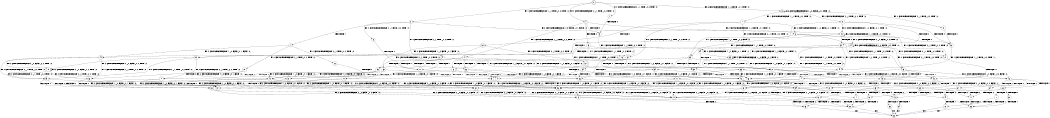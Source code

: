 digraph BCG {
size = "7, 10.5";
center = TRUE;
node [shape = circle];
0 [peripheries = 2];
0 -> 1 [label = "EX !0 !ATOMIC_EXCH_BRANCH (2, +1, TRUE, +0, 2, TRUE) !:0:"];
0 -> 2 [label = "EX !1 !ATOMIC_EXCH_BRANCH (1, +1, TRUE, +0, 2, TRUE) !:0:"];
0 -> 3 [label = "EX !2 !ATOMIC_EXCH_BRANCH (1, +0, FALSE, +0, 1, TRUE) !:0:"];
0 -> 4 [label = "EX !0 !ATOMIC_EXCH_BRANCH (2, +1, TRUE, +0, 2, TRUE) !:0:"];
1 -> 5 [label = "TERMINATE !0"];
2 -> 6 [label = "EX !0 !ATOMIC_EXCH_BRANCH (2, +1, TRUE, +0, 2, TRUE) !:0:"];
2 -> 7 [label = "TERMINATE !1"];
2 -> 8 [label = "EX !2 !ATOMIC_EXCH_BRANCH (1, +0, FALSE, +0, 1, FALSE) !:0:"];
2 -> 9 [label = "EX !0 !ATOMIC_EXCH_BRANCH (2, +1, TRUE, +0, 2, TRUE) !:0:"];
3 -> 10 [label = "EX !0 !ATOMIC_EXCH_BRANCH (2, +1, TRUE, +0, 2, TRUE) !:0:"];
3 -> 11 [label = "EX !1 !ATOMIC_EXCH_BRANCH (1, +1, TRUE, +0, 2, TRUE) !:0:"];
3 -> 12 [label = "EX !0 !ATOMIC_EXCH_BRANCH (2, +1, TRUE, +0, 2, TRUE) !:0:"];
3 -> 3 [label = "EX !2 !ATOMIC_EXCH_BRANCH (1, +0, FALSE, +0, 1, TRUE) !:0:"];
4 -> 5 [label = "TERMINATE !0"];
4 -> 13 [label = "TERMINATE !0"];
4 -> 14 [label = "EX !1 !ATOMIC_EXCH_BRANCH (1, +1, TRUE, +0, 2, TRUE) !:0:"];
4 -> 15 [label = "EX !2 !ATOMIC_EXCH_BRANCH (1, +0, FALSE, +0, 1, TRUE) !:0:"];
5 -> 16 [label = "EX !1 !ATOMIC_EXCH_BRANCH (1, +1, TRUE, +0, 2, TRUE) !:1:"];
6 -> 17 [label = "TERMINATE !0"];
7 -> 18 [label = "EX !0 !ATOMIC_EXCH_BRANCH (2, +1, TRUE, +0, 2, TRUE) !:0:"];
7 -> 19 [label = "EX !2 !ATOMIC_EXCH_BRANCH (1, +0, FALSE, +0, 1, FALSE) !:0:"];
7 -> 20 [label = "EX !0 !ATOMIC_EXCH_BRANCH (2, +1, TRUE, +0, 2, TRUE) !:0:"];
8 -> 21 [label = "EX !0 !ATOMIC_EXCH_BRANCH (2, +1, TRUE, +0, 2, TRUE) !:0:"];
8 -> 22 [label = "TERMINATE !1"];
8 -> 23 [label = "EX !0 !ATOMIC_EXCH_BRANCH (2, +1, TRUE, +0, 2, TRUE) !:0:"];
8 -> 24 [label = "EX !2 !ATOMIC_EXCH_BRANCH (2, +0, FALSE, +0, 2, TRUE) !:0:"];
9 -> 17 [label = "TERMINATE !0"];
9 -> 25 [label = "TERMINATE !1"];
9 -> 26 [label = "TERMINATE !0"];
9 -> 27 [label = "EX !2 !ATOMIC_EXCH_BRANCH (1, +0, FALSE, +0, 1, FALSE) !:0:"];
10 -> 28 [label = "TERMINATE !0"];
11 -> 29 [label = "EX !0 !ATOMIC_EXCH_BRANCH (2, +1, TRUE, +0, 2, TRUE) !:0:"];
11 -> 30 [label = "TERMINATE !1"];
11 -> 31 [label = "EX !0 !ATOMIC_EXCH_BRANCH (2, +1, TRUE, +0, 2, TRUE) !:0:"];
11 -> 8 [label = "EX !2 !ATOMIC_EXCH_BRANCH (1, +0, FALSE, +0, 1, FALSE) !:0:"];
12 -> 28 [label = "TERMINATE !0"];
12 -> 32 [label = "TERMINATE !0"];
12 -> 33 [label = "EX !1 !ATOMIC_EXCH_BRANCH (1, +1, TRUE, +0, 2, TRUE) !:0:"];
12 -> 15 [label = "EX !2 !ATOMIC_EXCH_BRANCH (1, +0, FALSE, +0, 1, TRUE) !:0:"];
13 -> 16 [label = "EX !1 !ATOMIC_EXCH_BRANCH (1, +1, TRUE, +0, 2, TRUE) !:1:"];
13 -> 34 [label = "EX !1 !ATOMIC_EXCH_BRANCH (1, +1, TRUE, +0, 2, TRUE) !:1:"];
13 -> 35 [label = "EX !2 !ATOMIC_EXCH_BRANCH (1, +0, FALSE, +0, 1, TRUE) !:1:"];
14 -> 17 [label = "TERMINATE !0"];
14 -> 25 [label = "TERMINATE !1"];
14 -> 26 [label = "TERMINATE !0"];
14 -> 27 [label = "EX !2 !ATOMIC_EXCH_BRANCH (1, +0, FALSE, +0, 1, FALSE) !:0:"];
15 -> 28 [label = "TERMINATE !0"];
15 -> 32 [label = "TERMINATE !0"];
15 -> 33 [label = "EX !1 !ATOMIC_EXCH_BRANCH (1, +1, TRUE, +0, 2, TRUE) !:0:"];
15 -> 15 [label = "EX !2 !ATOMIC_EXCH_BRANCH (1, +0, FALSE, +0, 1, TRUE) !:0:"];
16 -> 36 [label = "TERMINATE !1"];
17 -> 36 [label = "TERMINATE !1"];
18 -> 37 [label = "TERMINATE !0"];
19 -> 38 [label = "EX !0 !ATOMIC_EXCH_BRANCH (2, +1, TRUE, +0, 2, TRUE) !:0:"];
19 -> 39 [label = "EX !0 !ATOMIC_EXCH_BRANCH (2, +1, TRUE, +0, 2, TRUE) !:0:"];
19 -> 40 [label = "EX !2 !ATOMIC_EXCH_BRANCH (2, +0, FALSE, +0, 2, TRUE) !:0:"];
20 -> 37 [label = "TERMINATE !0"];
20 -> 41 [label = "TERMINATE !0"];
20 -> 42 [label = "EX !2 !ATOMIC_EXCH_BRANCH (1, +0, FALSE, +0, 1, FALSE) !:0:"];
21 -> 43 [label = "TERMINATE !0"];
22 -> 38 [label = "EX !0 !ATOMIC_EXCH_BRANCH (2, +1, TRUE, +0, 2, TRUE) !:0:"];
22 -> 39 [label = "EX !0 !ATOMIC_EXCH_BRANCH (2, +1, TRUE, +0, 2, TRUE) !:0:"];
22 -> 40 [label = "EX !2 !ATOMIC_EXCH_BRANCH (2, +0, FALSE, +0, 2, TRUE) !:0:"];
23 -> 43 [label = "TERMINATE !0"];
23 -> 44 [label = "TERMINATE !1"];
23 -> 45 [label = "TERMINATE !0"];
23 -> 46 [label = "EX !2 !ATOMIC_EXCH_BRANCH (2, +0, FALSE, +0, 2, FALSE) !:0:"];
24 -> 21 [label = "EX !0 !ATOMIC_EXCH_BRANCH (2, +1, TRUE, +0, 2, TRUE) !:0:"];
24 -> 22 [label = "TERMINATE !1"];
24 -> 23 [label = "EX !0 !ATOMIC_EXCH_BRANCH (2, +1, TRUE, +0, 2, TRUE) !:0:"];
24 -> 24 [label = "EX !2 !ATOMIC_EXCH_BRANCH (2, +0, FALSE, +0, 2, TRUE) !:0:"];
25 -> 37 [label = "TERMINATE !0"];
25 -> 41 [label = "TERMINATE !0"];
25 -> 42 [label = "EX !2 !ATOMIC_EXCH_BRANCH (1, +0, FALSE, +0, 1, FALSE) !:0:"];
26 -> 36 [label = "TERMINATE !1"];
26 -> 47 [label = "TERMINATE !1"];
26 -> 48 [label = "EX !2 !ATOMIC_EXCH_BRANCH (1, +0, FALSE, +0, 1, FALSE) !:1:"];
27 -> 43 [label = "TERMINATE !0"];
27 -> 44 [label = "TERMINATE !1"];
27 -> 45 [label = "TERMINATE !0"];
27 -> 46 [label = "EX !2 !ATOMIC_EXCH_BRANCH (2, +0, FALSE, +0, 2, FALSE) !:0:"];
28 -> 49 [label = "EX !1 !ATOMIC_EXCH_BRANCH (1, +1, TRUE, +0, 2, TRUE) !:1:"];
29 -> 50 [label = "TERMINATE !0"];
30 -> 51 [label = "EX !0 !ATOMIC_EXCH_BRANCH (2, +1, TRUE, +0, 2, TRUE) !:0:"];
30 -> 52 [label = "EX !0 !ATOMIC_EXCH_BRANCH (2, +1, TRUE, +0, 2, TRUE) !:0:"];
30 -> 19 [label = "EX !2 !ATOMIC_EXCH_BRANCH (1, +0, FALSE, +0, 1, FALSE) !:0:"];
31 -> 50 [label = "TERMINATE !0"];
31 -> 53 [label = "TERMINATE !1"];
31 -> 54 [label = "TERMINATE !0"];
31 -> 27 [label = "EX !2 !ATOMIC_EXCH_BRANCH (1, +0, FALSE, +0, 1, FALSE) !:0:"];
32 -> 49 [label = "EX !1 !ATOMIC_EXCH_BRANCH (1, +1, TRUE, +0, 2, TRUE) !:1:"];
32 -> 55 [label = "EX !1 !ATOMIC_EXCH_BRANCH (1, +1, TRUE, +0, 2, TRUE) !:1:"];
32 -> 35 [label = "EX !2 !ATOMIC_EXCH_BRANCH (1, +0, FALSE, +0, 1, TRUE) !:1:"];
33 -> 50 [label = "TERMINATE !0"];
33 -> 53 [label = "TERMINATE !1"];
33 -> 54 [label = "TERMINATE !0"];
33 -> 27 [label = "EX !2 !ATOMIC_EXCH_BRANCH (1, +0, FALSE, +0, 1, FALSE) !:0:"];
34 -> 36 [label = "TERMINATE !1"];
34 -> 47 [label = "TERMINATE !1"];
34 -> 48 [label = "EX !2 !ATOMIC_EXCH_BRANCH (1, +0, FALSE, +0, 1, FALSE) !:1:"];
35 -> 49 [label = "EX !1 !ATOMIC_EXCH_BRANCH (1, +1, TRUE, +0, 2, TRUE) !:1:"];
35 -> 55 [label = "EX !1 !ATOMIC_EXCH_BRANCH (1, +1, TRUE, +0, 2, TRUE) !:1:"];
35 -> 35 [label = "EX !2 !ATOMIC_EXCH_BRANCH (1, +0, FALSE, +0, 1, TRUE) !:1:"];
36 -> 56 [label = "EX !2 !ATOMIC_EXCH_BRANCH (1, +0, FALSE, +0, 1, FALSE) !:2:"];
37 -> 56 [label = "EX !2 !ATOMIC_EXCH_BRANCH (1, +0, FALSE, +0, 1, FALSE) !:2:"];
38 -> 57 [label = "TERMINATE !0"];
39 -> 57 [label = "TERMINATE !0"];
39 -> 58 [label = "TERMINATE !0"];
39 -> 59 [label = "EX !2 !ATOMIC_EXCH_BRANCH (2, +0, FALSE, +0, 2, FALSE) !:0:"];
40 -> 38 [label = "EX !0 !ATOMIC_EXCH_BRANCH (2, +1, TRUE, +0, 2, TRUE) !:0:"];
40 -> 39 [label = "EX !0 !ATOMIC_EXCH_BRANCH (2, +1, TRUE, +0, 2, TRUE) !:0:"];
40 -> 40 [label = "EX !2 !ATOMIC_EXCH_BRANCH (2, +0, FALSE, +0, 2, TRUE) !:0:"];
41 -> 56 [label = "EX !2 !ATOMIC_EXCH_BRANCH (1, +0, FALSE, +0, 1, FALSE) !:2:"];
41 -> 60 [label = "EX !2 !ATOMIC_EXCH_BRANCH (1, +0, FALSE, +0, 1, FALSE) !:2:"];
42 -> 57 [label = "TERMINATE !0"];
42 -> 58 [label = "TERMINATE !0"];
42 -> 59 [label = "EX !2 !ATOMIC_EXCH_BRANCH (2, +0, FALSE, +0, 2, FALSE) !:0:"];
43 -> 61 [label = "TERMINATE !1"];
44 -> 57 [label = "TERMINATE !0"];
44 -> 58 [label = "TERMINATE !0"];
44 -> 59 [label = "EX !2 !ATOMIC_EXCH_BRANCH (2, +0, FALSE, +0, 2, FALSE) !:0:"];
45 -> 61 [label = "TERMINATE !1"];
45 -> 62 [label = "TERMINATE !1"];
45 -> 63 [label = "EX !2 !ATOMIC_EXCH_BRANCH (2, +0, FALSE, +0, 2, FALSE) !:1:"];
46 -> 64 [label = "TERMINATE !0"];
46 -> 65 [label = "TERMINATE !1"];
46 -> 66 [label = "TERMINATE !2"];
46 -> 67 [label = "TERMINATE !0"];
47 -> 56 [label = "EX !2 !ATOMIC_EXCH_BRANCH (1, +0, FALSE, +0, 1, FALSE) !:2:"];
47 -> 60 [label = "EX !2 !ATOMIC_EXCH_BRANCH (1, +0, FALSE, +0, 1, FALSE) !:2:"];
48 -> 61 [label = "TERMINATE !1"];
48 -> 62 [label = "TERMINATE !1"];
48 -> 63 [label = "EX !2 !ATOMIC_EXCH_BRANCH (2, +0, FALSE, +0, 2, FALSE) !:1:"];
49 -> 68 [label = "TERMINATE !1"];
50 -> 68 [label = "TERMINATE !1"];
51 -> 69 [label = "TERMINATE !0"];
52 -> 69 [label = "TERMINATE !0"];
52 -> 70 [label = "TERMINATE !0"];
52 -> 42 [label = "EX !2 !ATOMIC_EXCH_BRANCH (1, +0, FALSE, +0, 1, FALSE) !:0:"];
53 -> 69 [label = "TERMINATE !0"];
53 -> 70 [label = "TERMINATE !0"];
53 -> 42 [label = "EX !2 !ATOMIC_EXCH_BRANCH (1, +0, FALSE, +0, 1, FALSE) !:0:"];
54 -> 68 [label = "TERMINATE !1"];
54 -> 71 [label = "TERMINATE !1"];
54 -> 48 [label = "EX !2 !ATOMIC_EXCH_BRANCH (1, +0, FALSE, +0, 1, FALSE) !:1:"];
55 -> 68 [label = "TERMINATE !1"];
55 -> 71 [label = "TERMINATE !1"];
55 -> 48 [label = "EX !2 !ATOMIC_EXCH_BRANCH (1, +0, FALSE, +0, 1, FALSE) !:1:"];
56 -> 72 [label = "EX !2 !ATOMIC_EXCH_BRANCH (2, +0, FALSE, +0, 2, FALSE) !:2:"];
57 -> 72 [label = "EX !2 !ATOMIC_EXCH_BRANCH (2, +0, FALSE, +0, 2, FALSE) !:2:"];
58 -> 72 [label = "EX !2 !ATOMIC_EXCH_BRANCH (2, +0, FALSE, +0, 2, FALSE) !:2:"];
58 -> 73 [label = "EX !2 !ATOMIC_EXCH_BRANCH (2, +0, FALSE, +0, 2, FALSE) !:2:"];
59 -> 74 [label = "TERMINATE !0"];
59 -> 75 [label = "TERMINATE !2"];
59 -> 76 [label = "TERMINATE !0"];
60 -> 72 [label = "EX !2 !ATOMIC_EXCH_BRANCH (2, +0, FALSE, +0, 2, FALSE) !:2:"];
60 -> 73 [label = "EX !2 !ATOMIC_EXCH_BRANCH (2, +0, FALSE, +0, 2, FALSE) !:2:"];
61 -> 72 [label = "EX !2 !ATOMIC_EXCH_BRANCH (2, +0, FALSE, +0, 2, FALSE) !:2:"];
62 -> 72 [label = "EX !2 !ATOMIC_EXCH_BRANCH (2, +0, FALSE, +0, 2, FALSE) !:2:"];
62 -> 73 [label = "EX !2 !ATOMIC_EXCH_BRANCH (2, +0, FALSE, +0, 2, FALSE) !:2:"];
63 -> 77 [label = "TERMINATE !2"];
63 -> 78 [label = "TERMINATE !1"];
63 -> 79 [label = "TERMINATE !2"];
64 -> 77 [label = "TERMINATE !2"];
65 -> 74 [label = "TERMINATE !0"];
65 -> 75 [label = "TERMINATE !2"];
65 -> 76 [label = "TERMINATE !0"];
66 -> 80 [label = "TERMINATE !0"];
66 -> 75 [label = "TERMINATE !1"];
66 -> 81 [label = "TERMINATE !0"];
67 -> 77 [label = "TERMINATE !2"];
67 -> 78 [label = "TERMINATE !1"];
67 -> 79 [label = "TERMINATE !2"];
68 -> 56 [label = "EX !2 !ATOMIC_EXCH_BRANCH (1, +0, FALSE, +0, 1, FALSE) !:2:"];
69 -> 56 [label = "EX !2 !ATOMIC_EXCH_BRANCH (1, +0, FALSE, +0, 1, FALSE) !:2:"];
70 -> 56 [label = "EX !2 !ATOMIC_EXCH_BRANCH (1, +0, FALSE, +0, 1, FALSE) !:2:"];
70 -> 60 [label = "EX !2 !ATOMIC_EXCH_BRANCH (1, +0, FALSE, +0, 1, FALSE) !:2:"];
71 -> 56 [label = "EX !2 !ATOMIC_EXCH_BRANCH (1, +0, FALSE, +0, 1, FALSE) !:2:"];
71 -> 60 [label = "EX !2 !ATOMIC_EXCH_BRANCH (1, +0, FALSE, +0, 1, FALSE) !:2:"];
72 -> 82 [label = "TERMINATE !2"];
73 -> 82 [label = "TERMINATE !2"];
73 -> 83 [label = "TERMINATE !2"];
74 -> 82 [label = "TERMINATE !2"];
75 -> 84 [label = "TERMINATE !0"];
75 -> 85 [label = "TERMINATE !0"];
76 -> 82 [label = "TERMINATE !2"];
76 -> 83 [label = "TERMINATE !2"];
77 -> 86 [label = "TERMINATE !1"];
78 -> 82 [label = "TERMINATE !2"];
78 -> 83 [label = "TERMINATE !2"];
79 -> 86 [label = "TERMINATE !1"];
79 -> 87 [label = "TERMINATE !1"];
80 -> 86 [label = "TERMINATE !1"];
81 -> 86 [label = "TERMINATE !1"];
81 -> 87 [label = "TERMINATE !1"];
82 -> 88 [label = "exit"];
83 -> 88 [label = "exit"];
84 -> 88 [label = "exit"];
85 -> 88 [label = "exit"];
86 -> 88 [label = "exit"];
87 -> 88 [label = "exit"];
}
